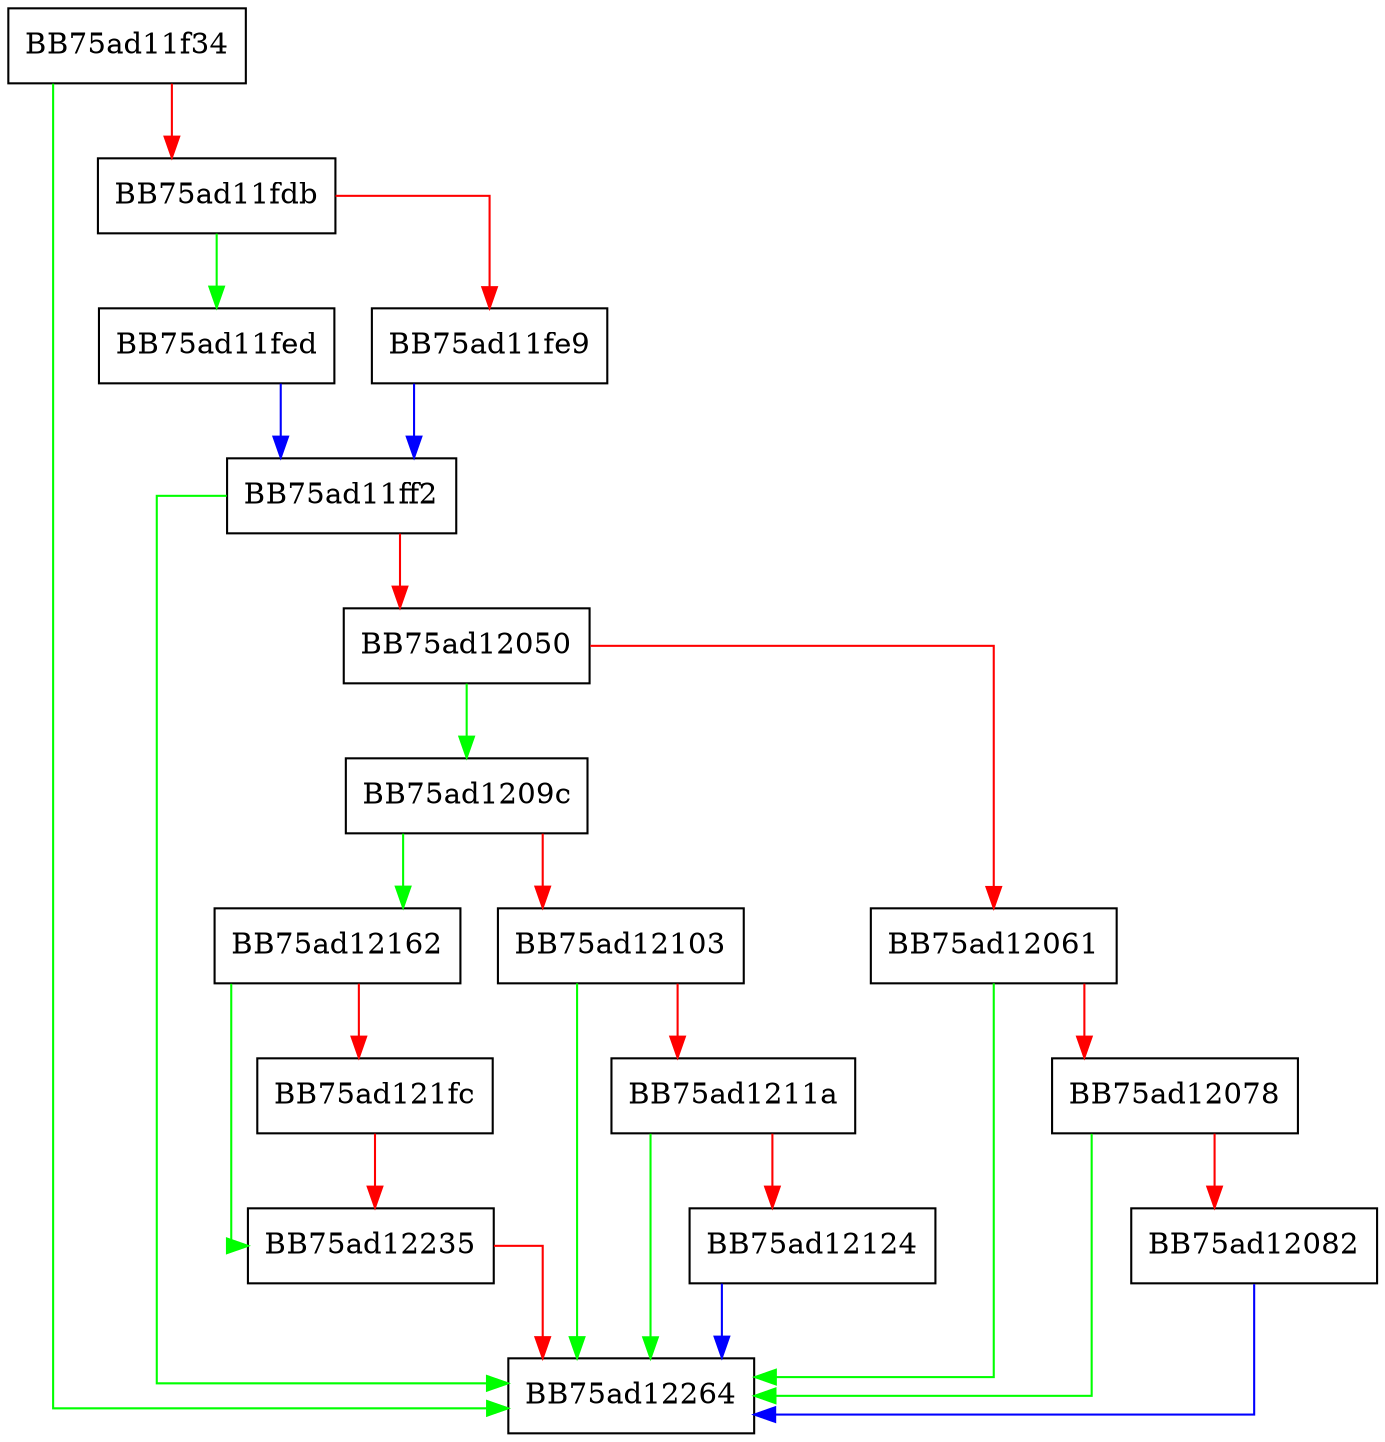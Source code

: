 digraph LoadUnpackParamsV23 {
  node [shape="box"];
  graph [splines=ortho];
  BB75ad11f34 -> BB75ad12264 [color="green"];
  BB75ad11f34 -> BB75ad11fdb [color="red"];
  BB75ad11fdb -> BB75ad11fed [color="green"];
  BB75ad11fdb -> BB75ad11fe9 [color="red"];
  BB75ad11fe9 -> BB75ad11ff2 [color="blue"];
  BB75ad11fed -> BB75ad11ff2 [color="blue"];
  BB75ad11ff2 -> BB75ad12264 [color="green"];
  BB75ad11ff2 -> BB75ad12050 [color="red"];
  BB75ad12050 -> BB75ad1209c [color="green"];
  BB75ad12050 -> BB75ad12061 [color="red"];
  BB75ad12061 -> BB75ad12264 [color="green"];
  BB75ad12061 -> BB75ad12078 [color="red"];
  BB75ad12078 -> BB75ad12264 [color="green"];
  BB75ad12078 -> BB75ad12082 [color="red"];
  BB75ad12082 -> BB75ad12264 [color="blue"];
  BB75ad1209c -> BB75ad12162 [color="green"];
  BB75ad1209c -> BB75ad12103 [color="red"];
  BB75ad12103 -> BB75ad12264 [color="green"];
  BB75ad12103 -> BB75ad1211a [color="red"];
  BB75ad1211a -> BB75ad12264 [color="green"];
  BB75ad1211a -> BB75ad12124 [color="red"];
  BB75ad12124 -> BB75ad12264 [color="blue"];
  BB75ad12162 -> BB75ad12235 [color="green"];
  BB75ad12162 -> BB75ad121fc [color="red"];
  BB75ad121fc -> BB75ad12235 [color="red"];
  BB75ad12235 -> BB75ad12264 [color="red"];
}